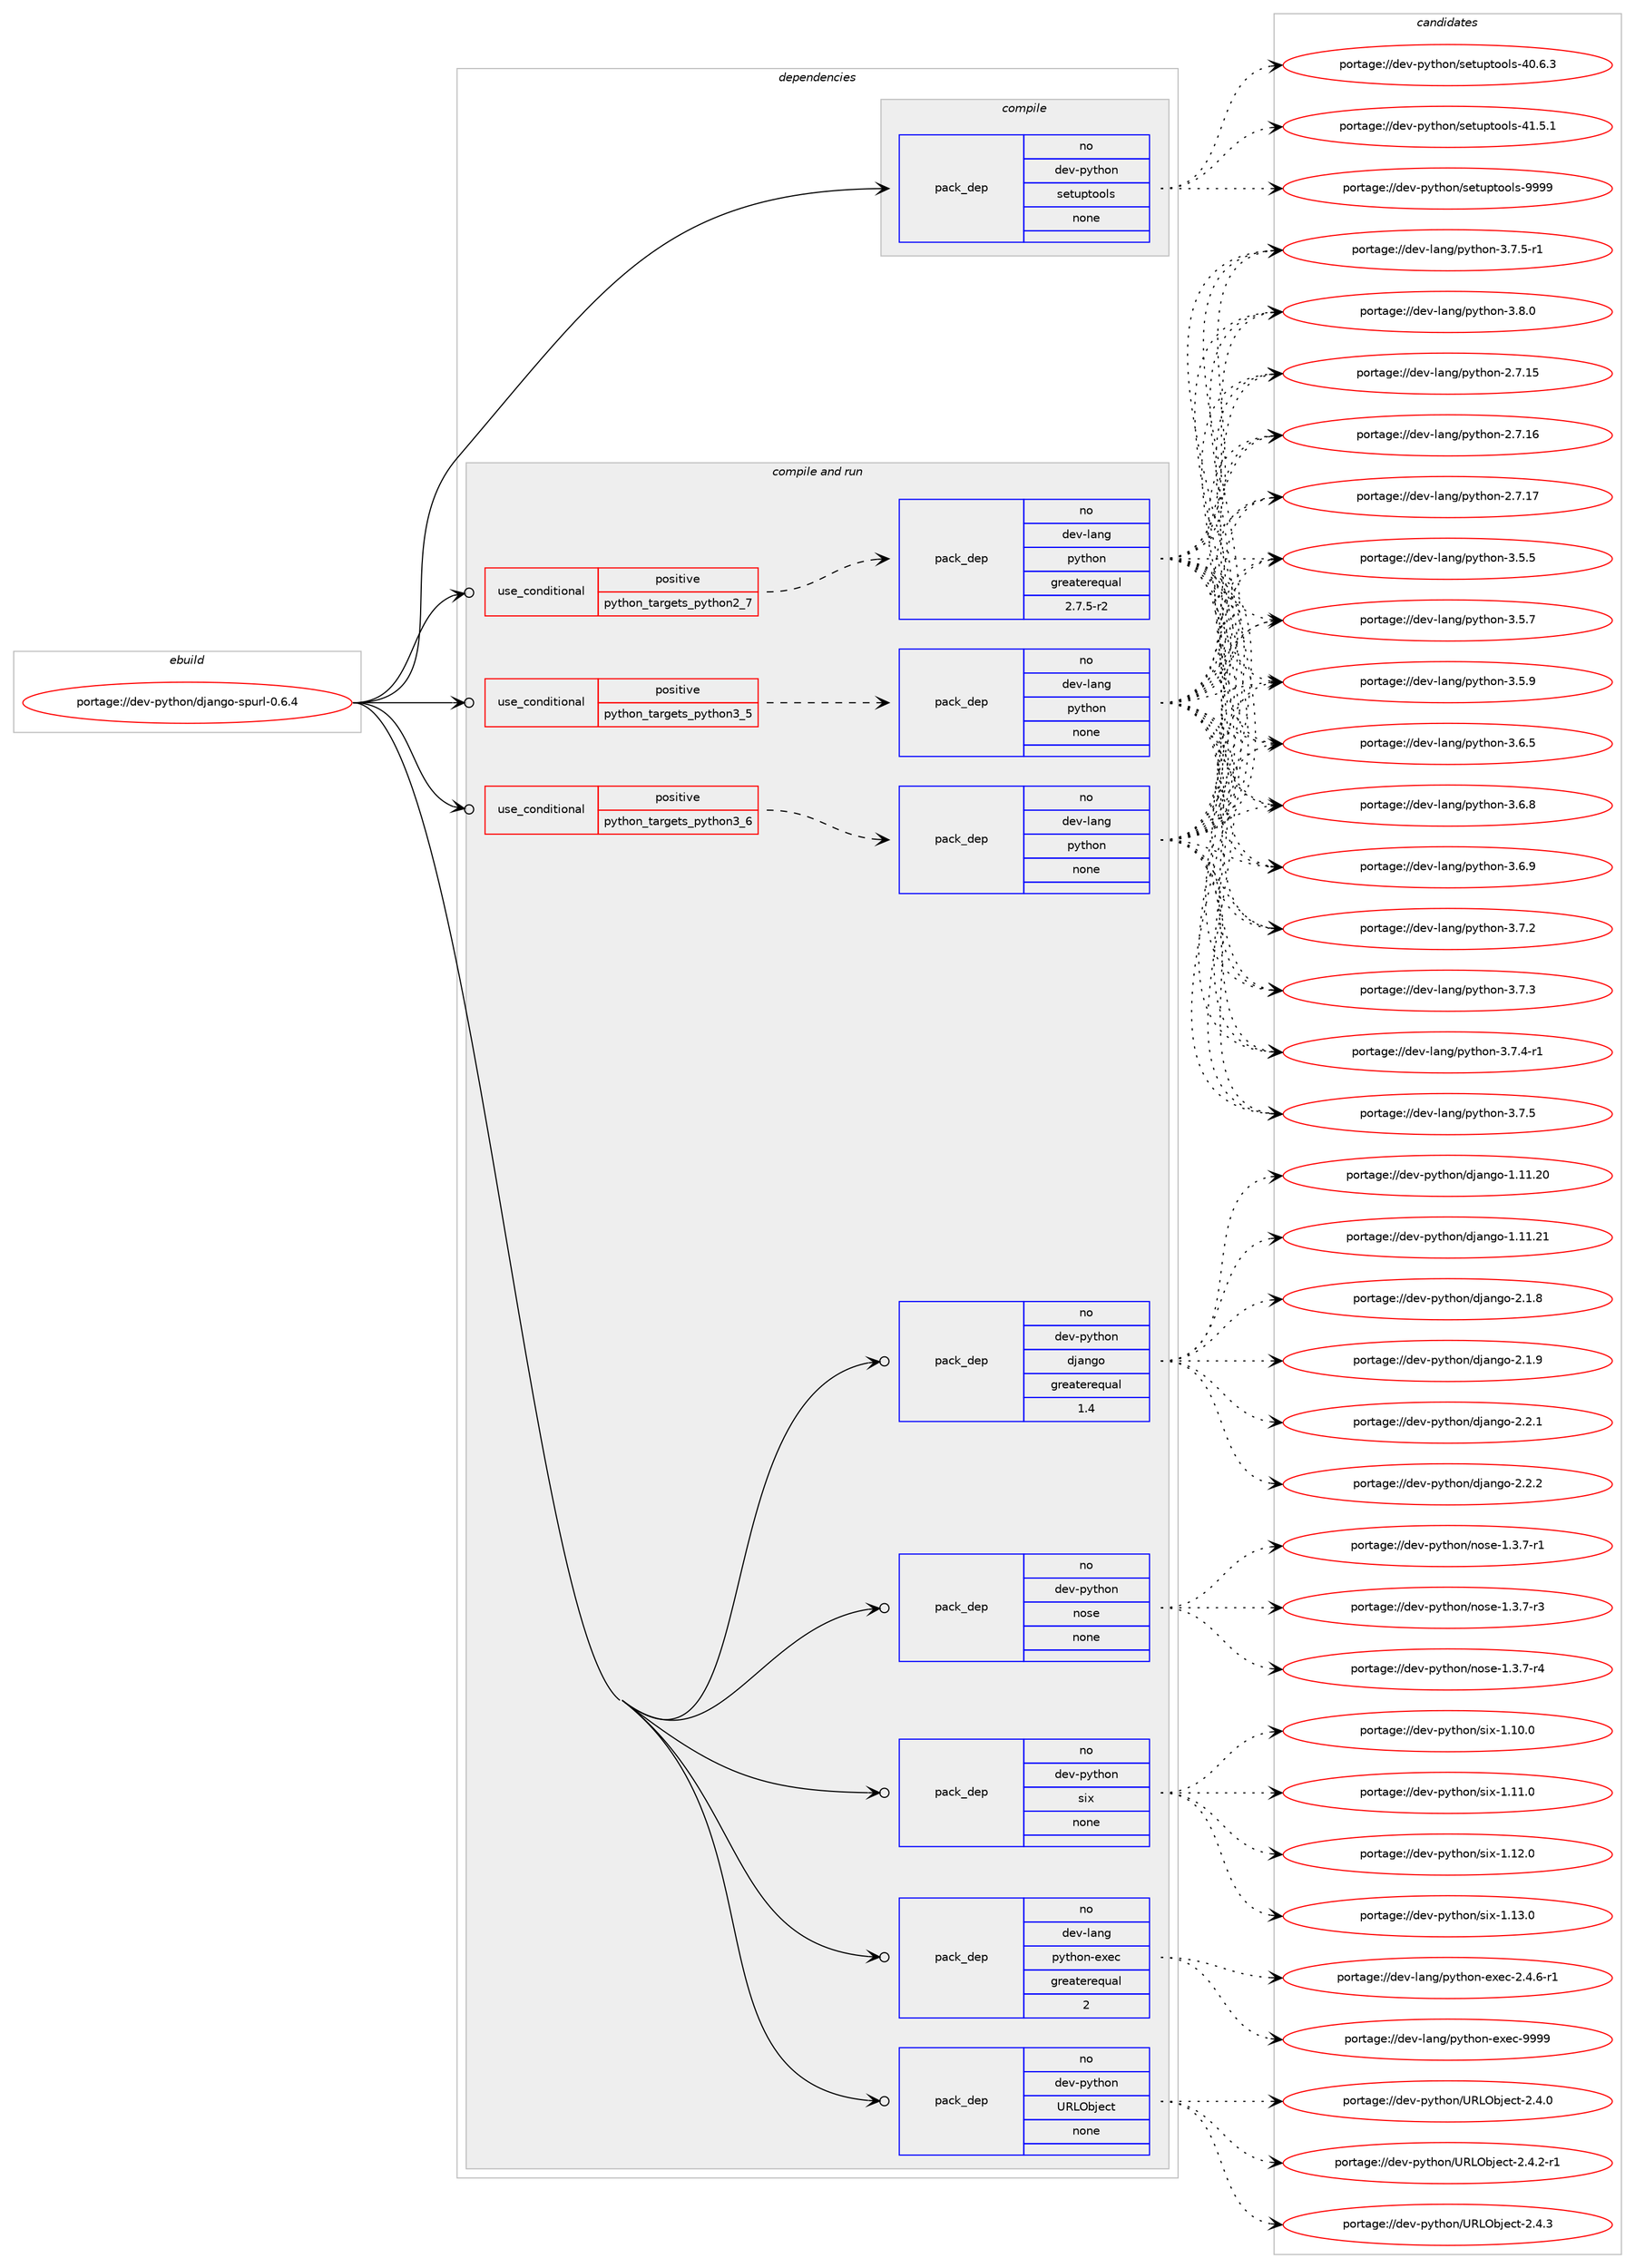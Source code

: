digraph prolog {

# *************
# Graph options
# *************

newrank=true;
concentrate=true;
compound=true;
graph [rankdir=LR,fontname=Helvetica,fontsize=10,ranksep=1.5];#, ranksep=2.5, nodesep=0.2];
edge  [arrowhead=vee];
node  [fontname=Helvetica,fontsize=10];

# **********
# The ebuild
# **********

subgraph cluster_leftcol {
color=gray;
rank=same;
label=<<i>ebuild</i>>;
id [label="portage://dev-python/django-spurl-0.6.4", color=red, width=4, href="../dev-python/django-spurl-0.6.4.svg"];
}

# ****************
# The dependencies
# ****************

subgraph cluster_midcol {
color=gray;
label=<<i>dependencies</i>>;
subgraph cluster_compile {
fillcolor="#eeeeee";
style=filled;
label=<<i>compile</i>>;
subgraph pack105761 {
dependency136896 [label=<<TABLE BORDER="0" CELLBORDER="1" CELLSPACING="0" CELLPADDING="4" WIDTH="220"><TR><TD ROWSPAN="6" CELLPADDING="30">pack_dep</TD></TR><TR><TD WIDTH="110">no</TD></TR><TR><TD>dev-python</TD></TR><TR><TD>setuptools</TD></TR><TR><TD>none</TD></TR><TR><TD></TD></TR></TABLE>>, shape=none, color=blue];
}
id:e -> dependency136896:w [weight=20,style="solid",arrowhead="vee"];
}
subgraph cluster_compileandrun {
fillcolor="#eeeeee";
style=filled;
label=<<i>compile and run</i>>;
subgraph cond27820 {
dependency136897 [label=<<TABLE BORDER="0" CELLBORDER="1" CELLSPACING="0" CELLPADDING="4"><TR><TD ROWSPAN="3" CELLPADDING="10">use_conditional</TD></TR><TR><TD>positive</TD></TR><TR><TD>python_targets_python2_7</TD></TR></TABLE>>, shape=none, color=red];
subgraph pack105762 {
dependency136898 [label=<<TABLE BORDER="0" CELLBORDER="1" CELLSPACING="0" CELLPADDING="4" WIDTH="220"><TR><TD ROWSPAN="6" CELLPADDING="30">pack_dep</TD></TR><TR><TD WIDTH="110">no</TD></TR><TR><TD>dev-lang</TD></TR><TR><TD>python</TD></TR><TR><TD>greaterequal</TD></TR><TR><TD>2.7.5-r2</TD></TR></TABLE>>, shape=none, color=blue];
}
dependency136897:e -> dependency136898:w [weight=20,style="dashed",arrowhead="vee"];
}
id:e -> dependency136897:w [weight=20,style="solid",arrowhead="odotvee"];
subgraph cond27821 {
dependency136899 [label=<<TABLE BORDER="0" CELLBORDER="1" CELLSPACING="0" CELLPADDING="4"><TR><TD ROWSPAN="3" CELLPADDING="10">use_conditional</TD></TR><TR><TD>positive</TD></TR><TR><TD>python_targets_python3_5</TD></TR></TABLE>>, shape=none, color=red];
subgraph pack105763 {
dependency136900 [label=<<TABLE BORDER="0" CELLBORDER="1" CELLSPACING="0" CELLPADDING="4" WIDTH="220"><TR><TD ROWSPAN="6" CELLPADDING="30">pack_dep</TD></TR><TR><TD WIDTH="110">no</TD></TR><TR><TD>dev-lang</TD></TR><TR><TD>python</TD></TR><TR><TD>none</TD></TR><TR><TD></TD></TR></TABLE>>, shape=none, color=blue];
}
dependency136899:e -> dependency136900:w [weight=20,style="dashed",arrowhead="vee"];
}
id:e -> dependency136899:w [weight=20,style="solid",arrowhead="odotvee"];
subgraph cond27822 {
dependency136901 [label=<<TABLE BORDER="0" CELLBORDER="1" CELLSPACING="0" CELLPADDING="4"><TR><TD ROWSPAN="3" CELLPADDING="10">use_conditional</TD></TR><TR><TD>positive</TD></TR><TR><TD>python_targets_python3_6</TD></TR></TABLE>>, shape=none, color=red];
subgraph pack105764 {
dependency136902 [label=<<TABLE BORDER="0" CELLBORDER="1" CELLSPACING="0" CELLPADDING="4" WIDTH="220"><TR><TD ROWSPAN="6" CELLPADDING="30">pack_dep</TD></TR><TR><TD WIDTH="110">no</TD></TR><TR><TD>dev-lang</TD></TR><TR><TD>python</TD></TR><TR><TD>none</TD></TR><TR><TD></TD></TR></TABLE>>, shape=none, color=blue];
}
dependency136901:e -> dependency136902:w [weight=20,style="dashed",arrowhead="vee"];
}
id:e -> dependency136901:w [weight=20,style="solid",arrowhead="odotvee"];
subgraph pack105765 {
dependency136903 [label=<<TABLE BORDER="0" CELLBORDER="1" CELLSPACING="0" CELLPADDING="4" WIDTH="220"><TR><TD ROWSPAN="6" CELLPADDING="30">pack_dep</TD></TR><TR><TD WIDTH="110">no</TD></TR><TR><TD>dev-lang</TD></TR><TR><TD>python-exec</TD></TR><TR><TD>greaterequal</TD></TR><TR><TD>2</TD></TR></TABLE>>, shape=none, color=blue];
}
id:e -> dependency136903:w [weight=20,style="solid",arrowhead="odotvee"];
subgraph pack105766 {
dependency136904 [label=<<TABLE BORDER="0" CELLBORDER="1" CELLSPACING="0" CELLPADDING="4" WIDTH="220"><TR><TD ROWSPAN="6" CELLPADDING="30">pack_dep</TD></TR><TR><TD WIDTH="110">no</TD></TR><TR><TD>dev-python</TD></TR><TR><TD>URLObject</TD></TR><TR><TD>none</TD></TR><TR><TD></TD></TR></TABLE>>, shape=none, color=blue];
}
id:e -> dependency136904:w [weight=20,style="solid",arrowhead="odotvee"];
subgraph pack105767 {
dependency136905 [label=<<TABLE BORDER="0" CELLBORDER="1" CELLSPACING="0" CELLPADDING="4" WIDTH="220"><TR><TD ROWSPAN="6" CELLPADDING="30">pack_dep</TD></TR><TR><TD WIDTH="110">no</TD></TR><TR><TD>dev-python</TD></TR><TR><TD>django</TD></TR><TR><TD>greaterequal</TD></TR><TR><TD>1.4</TD></TR></TABLE>>, shape=none, color=blue];
}
id:e -> dependency136905:w [weight=20,style="solid",arrowhead="odotvee"];
subgraph pack105768 {
dependency136906 [label=<<TABLE BORDER="0" CELLBORDER="1" CELLSPACING="0" CELLPADDING="4" WIDTH="220"><TR><TD ROWSPAN="6" CELLPADDING="30">pack_dep</TD></TR><TR><TD WIDTH="110">no</TD></TR><TR><TD>dev-python</TD></TR><TR><TD>nose</TD></TR><TR><TD>none</TD></TR><TR><TD></TD></TR></TABLE>>, shape=none, color=blue];
}
id:e -> dependency136906:w [weight=20,style="solid",arrowhead="odotvee"];
subgraph pack105769 {
dependency136907 [label=<<TABLE BORDER="0" CELLBORDER="1" CELLSPACING="0" CELLPADDING="4" WIDTH="220"><TR><TD ROWSPAN="6" CELLPADDING="30">pack_dep</TD></TR><TR><TD WIDTH="110">no</TD></TR><TR><TD>dev-python</TD></TR><TR><TD>six</TD></TR><TR><TD>none</TD></TR><TR><TD></TD></TR></TABLE>>, shape=none, color=blue];
}
id:e -> dependency136907:w [weight=20,style="solid",arrowhead="odotvee"];
}
subgraph cluster_run {
fillcolor="#eeeeee";
style=filled;
label=<<i>run</i>>;
}
}

# **************
# The candidates
# **************

subgraph cluster_choices {
rank=same;
color=gray;
label=<<i>candidates</i>>;

subgraph choice105761 {
color=black;
nodesep=1;
choiceportage100101118451121211161041111104711510111611711211611111110811545524846544651 [label="portage://dev-python/setuptools-40.6.3", color=red, width=4,href="../dev-python/setuptools-40.6.3.svg"];
choiceportage100101118451121211161041111104711510111611711211611111110811545524946534649 [label="portage://dev-python/setuptools-41.5.1", color=red, width=4,href="../dev-python/setuptools-41.5.1.svg"];
choiceportage10010111845112121116104111110471151011161171121161111111081154557575757 [label="portage://dev-python/setuptools-9999", color=red, width=4,href="../dev-python/setuptools-9999.svg"];
dependency136896:e -> choiceportage100101118451121211161041111104711510111611711211611111110811545524846544651:w [style=dotted,weight="100"];
dependency136896:e -> choiceportage100101118451121211161041111104711510111611711211611111110811545524946534649:w [style=dotted,weight="100"];
dependency136896:e -> choiceportage10010111845112121116104111110471151011161171121161111111081154557575757:w [style=dotted,weight="100"];
}
subgraph choice105762 {
color=black;
nodesep=1;
choiceportage10010111845108971101034711212111610411111045504655464953 [label="portage://dev-lang/python-2.7.15", color=red, width=4,href="../dev-lang/python-2.7.15.svg"];
choiceportage10010111845108971101034711212111610411111045504655464954 [label="portage://dev-lang/python-2.7.16", color=red, width=4,href="../dev-lang/python-2.7.16.svg"];
choiceportage10010111845108971101034711212111610411111045504655464955 [label="portage://dev-lang/python-2.7.17", color=red, width=4,href="../dev-lang/python-2.7.17.svg"];
choiceportage100101118451089711010347112121116104111110455146534653 [label="portage://dev-lang/python-3.5.5", color=red, width=4,href="../dev-lang/python-3.5.5.svg"];
choiceportage100101118451089711010347112121116104111110455146534655 [label="portage://dev-lang/python-3.5.7", color=red, width=4,href="../dev-lang/python-3.5.7.svg"];
choiceportage100101118451089711010347112121116104111110455146534657 [label="portage://dev-lang/python-3.5.9", color=red, width=4,href="../dev-lang/python-3.5.9.svg"];
choiceportage100101118451089711010347112121116104111110455146544653 [label="portage://dev-lang/python-3.6.5", color=red, width=4,href="../dev-lang/python-3.6.5.svg"];
choiceportage100101118451089711010347112121116104111110455146544656 [label="portage://dev-lang/python-3.6.8", color=red, width=4,href="../dev-lang/python-3.6.8.svg"];
choiceportage100101118451089711010347112121116104111110455146544657 [label="portage://dev-lang/python-3.6.9", color=red, width=4,href="../dev-lang/python-3.6.9.svg"];
choiceportage100101118451089711010347112121116104111110455146554650 [label="portage://dev-lang/python-3.7.2", color=red, width=4,href="../dev-lang/python-3.7.2.svg"];
choiceportage100101118451089711010347112121116104111110455146554651 [label="portage://dev-lang/python-3.7.3", color=red, width=4,href="../dev-lang/python-3.7.3.svg"];
choiceportage1001011184510897110103471121211161041111104551465546524511449 [label="portage://dev-lang/python-3.7.4-r1", color=red, width=4,href="../dev-lang/python-3.7.4-r1.svg"];
choiceportage100101118451089711010347112121116104111110455146554653 [label="portage://dev-lang/python-3.7.5", color=red, width=4,href="../dev-lang/python-3.7.5.svg"];
choiceportage1001011184510897110103471121211161041111104551465546534511449 [label="portage://dev-lang/python-3.7.5-r1", color=red, width=4,href="../dev-lang/python-3.7.5-r1.svg"];
choiceportage100101118451089711010347112121116104111110455146564648 [label="portage://dev-lang/python-3.8.0", color=red, width=4,href="../dev-lang/python-3.8.0.svg"];
dependency136898:e -> choiceportage10010111845108971101034711212111610411111045504655464953:w [style=dotted,weight="100"];
dependency136898:e -> choiceportage10010111845108971101034711212111610411111045504655464954:w [style=dotted,weight="100"];
dependency136898:e -> choiceportage10010111845108971101034711212111610411111045504655464955:w [style=dotted,weight="100"];
dependency136898:e -> choiceportage100101118451089711010347112121116104111110455146534653:w [style=dotted,weight="100"];
dependency136898:e -> choiceportage100101118451089711010347112121116104111110455146534655:w [style=dotted,weight="100"];
dependency136898:e -> choiceportage100101118451089711010347112121116104111110455146534657:w [style=dotted,weight="100"];
dependency136898:e -> choiceportage100101118451089711010347112121116104111110455146544653:w [style=dotted,weight="100"];
dependency136898:e -> choiceportage100101118451089711010347112121116104111110455146544656:w [style=dotted,weight="100"];
dependency136898:e -> choiceportage100101118451089711010347112121116104111110455146544657:w [style=dotted,weight="100"];
dependency136898:e -> choiceportage100101118451089711010347112121116104111110455146554650:w [style=dotted,weight="100"];
dependency136898:e -> choiceportage100101118451089711010347112121116104111110455146554651:w [style=dotted,weight="100"];
dependency136898:e -> choiceportage1001011184510897110103471121211161041111104551465546524511449:w [style=dotted,weight="100"];
dependency136898:e -> choiceportage100101118451089711010347112121116104111110455146554653:w [style=dotted,weight="100"];
dependency136898:e -> choiceportage1001011184510897110103471121211161041111104551465546534511449:w [style=dotted,weight="100"];
dependency136898:e -> choiceportage100101118451089711010347112121116104111110455146564648:w [style=dotted,weight="100"];
}
subgraph choice105763 {
color=black;
nodesep=1;
choiceportage10010111845108971101034711212111610411111045504655464953 [label="portage://dev-lang/python-2.7.15", color=red, width=4,href="../dev-lang/python-2.7.15.svg"];
choiceportage10010111845108971101034711212111610411111045504655464954 [label="portage://dev-lang/python-2.7.16", color=red, width=4,href="../dev-lang/python-2.7.16.svg"];
choiceportage10010111845108971101034711212111610411111045504655464955 [label="portage://dev-lang/python-2.7.17", color=red, width=4,href="../dev-lang/python-2.7.17.svg"];
choiceportage100101118451089711010347112121116104111110455146534653 [label="portage://dev-lang/python-3.5.5", color=red, width=4,href="../dev-lang/python-3.5.5.svg"];
choiceportage100101118451089711010347112121116104111110455146534655 [label="portage://dev-lang/python-3.5.7", color=red, width=4,href="../dev-lang/python-3.5.7.svg"];
choiceportage100101118451089711010347112121116104111110455146534657 [label="portage://dev-lang/python-3.5.9", color=red, width=4,href="../dev-lang/python-3.5.9.svg"];
choiceportage100101118451089711010347112121116104111110455146544653 [label="portage://dev-lang/python-3.6.5", color=red, width=4,href="../dev-lang/python-3.6.5.svg"];
choiceportage100101118451089711010347112121116104111110455146544656 [label="portage://dev-lang/python-3.6.8", color=red, width=4,href="../dev-lang/python-3.6.8.svg"];
choiceportage100101118451089711010347112121116104111110455146544657 [label="portage://dev-lang/python-3.6.9", color=red, width=4,href="../dev-lang/python-3.6.9.svg"];
choiceportage100101118451089711010347112121116104111110455146554650 [label="portage://dev-lang/python-3.7.2", color=red, width=4,href="../dev-lang/python-3.7.2.svg"];
choiceportage100101118451089711010347112121116104111110455146554651 [label="portage://dev-lang/python-3.7.3", color=red, width=4,href="../dev-lang/python-3.7.3.svg"];
choiceportage1001011184510897110103471121211161041111104551465546524511449 [label="portage://dev-lang/python-3.7.4-r1", color=red, width=4,href="../dev-lang/python-3.7.4-r1.svg"];
choiceportage100101118451089711010347112121116104111110455146554653 [label="portage://dev-lang/python-3.7.5", color=red, width=4,href="../dev-lang/python-3.7.5.svg"];
choiceportage1001011184510897110103471121211161041111104551465546534511449 [label="portage://dev-lang/python-3.7.5-r1", color=red, width=4,href="../dev-lang/python-3.7.5-r1.svg"];
choiceportage100101118451089711010347112121116104111110455146564648 [label="portage://dev-lang/python-3.8.0", color=red, width=4,href="../dev-lang/python-3.8.0.svg"];
dependency136900:e -> choiceportage10010111845108971101034711212111610411111045504655464953:w [style=dotted,weight="100"];
dependency136900:e -> choiceportage10010111845108971101034711212111610411111045504655464954:w [style=dotted,weight="100"];
dependency136900:e -> choiceportage10010111845108971101034711212111610411111045504655464955:w [style=dotted,weight="100"];
dependency136900:e -> choiceportage100101118451089711010347112121116104111110455146534653:w [style=dotted,weight="100"];
dependency136900:e -> choiceportage100101118451089711010347112121116104111110455146534655:w [style=dotted,weight="100"];
dependency136900:e -> choiceportage100101118451089711010347112121116104111110455146534657:w [style=dotted,weight="100"];
dependency136900:e -> choiceportage100101118451089711010347112121116104111110455146544653:w [style=dotted,weight="100"];
dependency136900:e -> choiceportage100101118451089711010347112121116104111110455146544656:w [style=dotted,weight="100"];
dependency136900:e -> choiceportage100101118451089711010347112121116104111110455146544657:w [style=dotted,weight="100"];
dependency136900:e -> choiceportage100101118451089711010347112121116104111110455146554650:w [style=dotted,weight="100"];
dependency136900:e -> choiceportage100101118451089711010347112121116104111110455146554651:w [style=dotted,weight="100"];
dependency136900:e -> choiceportage1001011184510897110103471121211161041111104551465546524511449:w [style=dotted,weight="100"];
dependency136900:e -> choiceportage100101118451089711010347112121116104111110455146554653:w [style=dotted,weight="100"];
dependency136900:e -> choiceportage1001011184510897110103471121211161041111104551465546534511449:w [style=dotted,weight="100"];
dependency136900:e -> choiceportage100101118451089711010347112121116104111110455146564648:w [style=dotted,weight="100"];
}
subgraph choice105764 {
color=black;
nodesep=1;
choiceportage10010111845108971101034711212111610411111045504655464953 [label="portage://dev-lang/python-2.7.15", color=red, width=4,href="../dev-lang/python-2.7.15.svg"];
choiceportage10010111845108971101034711212111610411111045504655464954 [label="portage://dev-lang/python-2.7.16", color=red, width=4,href="../dev-lang/python-2.7.16.svg"];
choiceportage10010111845108971101034711212111610411111045504655464955 [label="portage://dev-lang/python-2.7.17", color=red, width=4,href="../dev-lang/python-2.7.17.svg"];
choiceportage100101118451089711010347112121116104111110455146534653 [label="portage://dev-lang/python-3.5.5", color=red, width=4,href="../dev-lang/python-3.5.5.svg"];
choiceportage100101118451089711010347112121116104111110455146534655 [label="portage://dev-lang/python-3.5.7", color=red, width=4,href="../dev-lang/python-3.5.7.svg"];
choiceportage100101118451089711010347112121116104111110455146534657 [label="portage://dev-lang/python-3.5.9", color=red, width=4,href="../dev-lang/python-3.5.9.svg"];
choiceportage100101118451089711010347112121116104111110455146544653 [label="portage://dev-lang/python-3.6.5", color=red, width=4,href="../dev-lang/python-3.6.5.svg"];
choiceportage100101118451089711010347112121116104111110455146544656 [label="portage://dev-lang/python-3.6.8", color=red, width=4,href="../dev-lang/python-3.6.8.svg"];
choiceportage100101118451089711010347112121116104111110455146544657 [label="portage://dev-lang/python-3.6.9", color=red, width=4,href="../dev-lang/python-3.6.9.svg"];
choiceportage100101118451089711010347112121116104111110455146554650 [label="portage://dev-lang/python-3.7.2", color=red, width=4,href="../dev-lang/python-3.7.2.svg"];
choiceportage100101118451089711010347112121116104111110455146554651 [label="portage://dev-lang/python-3.7.3", color=red, width=4,href="../dev-lang/python-3.7.3.svg"];
choiceportage1001011184510897110103471121211161041111104551465546524511449 [label="portage://dev-lang/python-3.7.4-r1", color=red, width=4,href="../dev-lang/python-3.7.4-r1.svg"];
choiceportage100101118451089711010347112121116104111110455146554653 [label="portage://dev-lang/python-3.7.5", color=red, width=4,href="../dev-lang/python-3.7.5.svg"];
choiceportage1001011184510897110103471121211161041111104551465546534511449 [label="portage://dev-lang/python-3.7.5-r1", color=red, width=4,href="../dev-lang/python-3.7.5-r1.svg"];
choiceportage100101118451089711010347112121116104111110455146564648 [label="portage://dev-lang/python-3.8.0", color=red, width=4,href="../dev-lang/python-3.8.0.svg"];
dependency136902:e -> choiceportage10010111845108971101034711212111610411111045504655464953:w [style=dotted,weight="100"];
dependency136902:e -> choiceportage10010111845108971101034711212111610411111045504655464954:w [style=dotted,weight="100"];
dependency136902:e -> choiceportage10010111845108971101034711212111610411111045504655464955:w [style=dotted,weight="100"];
dependency136902:e -> choiceportage100101118451089711010347112121116104111110455146534653:w [style=dotted,weight="100"];
dependency136902:e -> choiceportage100101118451089711010347112121116104111110455146534655:w [style=dotted,weight="100"];
dependency136902:e -> choiceportage100101118451089711010347112121116104111110455146534657:w [style=dotted,weight="100"];
dependency136902:e -> choiceportage100101118451089711010347112121116104111110455146544653:w [style=dotted,weight="100"];
dependency136902:e -> choiceportage100101118451089711010347112121116104111110455146544656:w [style=dotted,weight="100"];
dependency136902:e -> choiceportage100101118451089711010347112121116104111110455146544657:w [style=dotted,weight="100"];
dependency136902:e -> choiceportage100101118451089711010347112121116104111110455146554650:w [style=dotted,weight="100"];
dependency136902:e -> choiceportage100101118451089711010347112121116104111110455146554651:w [style=dotted,weight="100"];
dependency136902:e -> choiceportage1001011184510897110103471121211161041111104551465546524511449:w [style=dotted,weight="100"];
dependency136902:e -> choiceportage100101118451089711010347112121116104111110455146554653:w [style=dotted,weight="100"];
dependency136902:e -> choiceportage1001011184510897110103471121211161041111104551465546534511449:w [style=dotted,weight="100"];
dependency136902:e -> choiceportage100101118451089711010347112121116104111110455146564648:w [style=dotted,weight="100"];
}
subgraph choice105765 {
color=black;
nodesep=1;
choiceportage10010111845108971101034711212111610411111045101120101994550465246544511449 [label="portage://dev-lang/python-exec-2.4.6-r1", color=red, width=4,href="../dev-lang/python-exec-2.4.6-r1.svg"];
choiceportage10010111845108971101034711212111610411111045101120101994557575757 [label="portage://dev-lang/python-exec-9999", color=red, width=4,href="../dev-lang/python-exec-9999.svg"];
dependency136903:e -> choiceportage10010111845108971101034711212111610411111045101120101994550465246544511449:w [style=dotted,weight="100"];
dependency136903:e -> choiceportage10010111845108971101034711212111610411111045101120101994557575757:w [style=dotted,weight="100"];
}
subgraph choice105766 {
color=black;
nodesep=1;
choiceportage1001011184511212111610411111047858276799810610199116455046524648 [label="portage://dev-python/URLObject-2.4.0", color=red, width=4,href="../dev-python/URLObject-2.4.0.svg"];
choiceportage10010111845112121116104111110478582767998106101991164550465246504511449 [label="portage://dev-python/URLObject-2.4.2-r1", color=red, width=4,href="../dev-python/URLObject-2.4.2-r1.svg"];
choiceportage1001011184511212111610411111047858276799810610199116455046524651 [label="portage://dev-python/URLObject-2.4.3", color=red, width=4,href="../dev-python/URLObject-2.4.3.svg"];
dependency136904:e -> choiceportage1001011184511212111610411111047858276799810610199116455046524648:w [style=dotted,weight="100"];
dependency136904:e -> choiceportage10010111845112121116104111110478582767998106101991164550465246504511449:w [style=dotted,weight="100"];
dependency136904:e -> choiceportage1001011184511212111610411111047858276799810610199116455046524651:w [style=dotted,weight="100"];
}
subgraph choice105767 {
color=black;
nodesep=1;
choiceportage1001011184511212111610411111047100106971101031114549464949465048 [label="portage://dev-python/django-1.11.20", color=red, width=4,href="../dev-python/django-1.11.20.svg"];
choiceportage1001011184511212111610411111047100106971101031114549464949465049 [label="portage://dev-python/django-1.11.21", color=red, width=4,href="../dev-python/django-1.11.21.svg"];
choiceportage100101118451121211161041111104710010697110103111455046494656 [label="portage://dev-python/django-2.1.8", color=red, width=4,href="../dev-python/django-2.1.8.svg"];
choiceportage100101118451121211161041111104710010697110103111455046494657 [label="portage://dev-python/django-2.1.9", color=red, width=4,href="../dev-python/django-2.1.9.svg"];
choiceportage100101118451121211161041111104710010697110103111455046504649 [label="portage://dev-python/django-2.2.1", color=red, width=4,href="../dev-python/django-2.2.1.svg"];
choiceportage100101118451121211161041111104710010697110103111455046504650 [label="portage://dev-python/django-2.2.2", color=red, width=4,href="../dev-python/django-2.2.2.svg"];
dependency136905:e -> choiceportage1001011184511212111610411111047100106971101031114549464949465048:w [style=dotted,weight="100"];
dependency136905:e -> choiceportage1001011184511212111610411111047100106971101031114549464949465049:w [style=dotted,weight="100"];
dependency136905:e -> choiceportage100101118451121211161041111104710010697110103111455046494656:w [style=dotted,weight="100"];
dependency136905:e -> choiceportage100101118451121211161041111104710010697110103111455046494657:w [style=dotted,weight="100"];
dependency136905:e -> choiceportage100101118451121211161041111104710010697110103111455046504649:w [style=dotted,weight="100"];
dependency136905:e -> choiceportage100101118451121211161041111104710010697110103111455046504650:w [style=dotted,weight="100"];
}
subgraph choice105768 {
color=black;
nodesep=1;
choiceportage10010111845112121116104111110471101111151014549465146554511449 [label="portage://dev-python/nose-1.3.7-r1", color=red, width=4,href="../dev-python/nose-1.3.7-r1.svg"];
choiceportage10010111845112121116104111110471101111151014549465146554511451 [label="portage://dev-python/nose-1.3.7-r3", color=red, width=4,href="../dev-python/nose-1.3.7-r3.svg"];
choiceportage10010111845112121116104111110471101111151014549465146554511452 [label="portage://dev-python/nose-1.3.7-r4", color=red, width=4,href="../dev-python/nose-1.3.7-r4.svg"];
dependency136906:e -> choiceportage10010111845112121116104111110471101111151014549465146554511449:w [style=dotted,weight="100"];
dependency136906:e -> choiceportage10010111845112121116104111110471101111151014549465146554511451:w [style=dotted,weight="100"];
dependency136906:e -> choiceportage10010111845112121116104111110471101111151014549465146554511452:w [style=dotted,weight="100"];
}
subgraph choice105769 {
color=black;
nodesep=1;
choiceportage100101118451121211161041111104711510512045494649484648 [label="portage://dev-python/six-1.10.0", color=red, width=4,href="../dev-python/six-1.10.0.svg"];
choiceportage100101118451121211161041111104711510512045494649494648 [label="portage://dev-python/six-1.11.0", color=red, width=4,href="../dev-python/six-1.11.0.svg"];
choiceportage100101118451121211161041111104711510512045494649504648 [label="portage://dev-python/six-1.12.0", color=red, width=4,href="../dev-python/six-1.12.0.svg"];
choiceportage100101118451121211161041111104711510512045494649514648 [label="portage://dev-python/six-1.13.0", color=red, width=4,href="../dev-python/six-1.13.0.svg"];
dependency136907:e -> choiceportage100101118451121211161041111104711510512045494649484648:w [style=dotted,weight="100"];
dependency136907:e -> choiceportage100101118451121211161041111104711510512045494649494648:w [style=dotted,weight="100"];
dependency136907:e -> choiceportage100101118451121211161041111104711510512045494649504648:w [style=dotted,weight="100"];
dependency136907:e -> choiceportage100101118451121211161041111104711510512045494649514648:w [style=dotted,weight="100"];
}
}

}
